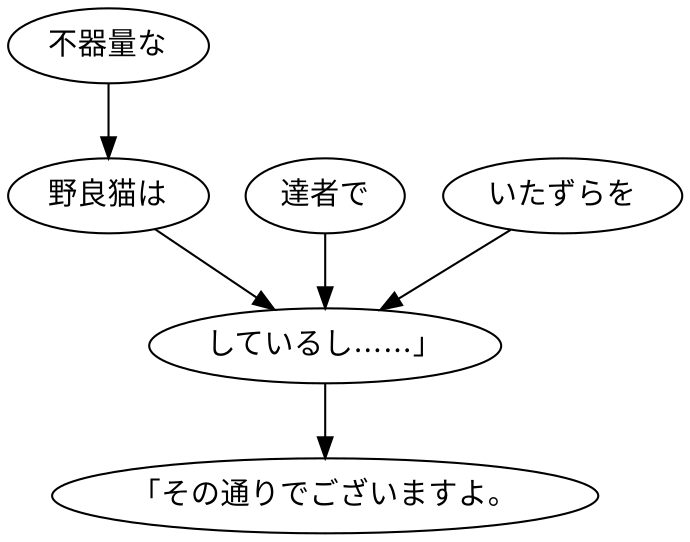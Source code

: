 digraph graph1286 {
	node0 [label="不器量な"];
	node1 [label="野良猫は"];
	node2 [label="達者で"];
	node3 [label="いたずらを"];
	node4 [label="しているし……」"];
	node5 [label="「その通りでございますよ。"];
	node0 -> node1;
	node1 -> node4;
	node2 -> node4;
	node3 -> node4;
	node4 -> node5;
}
